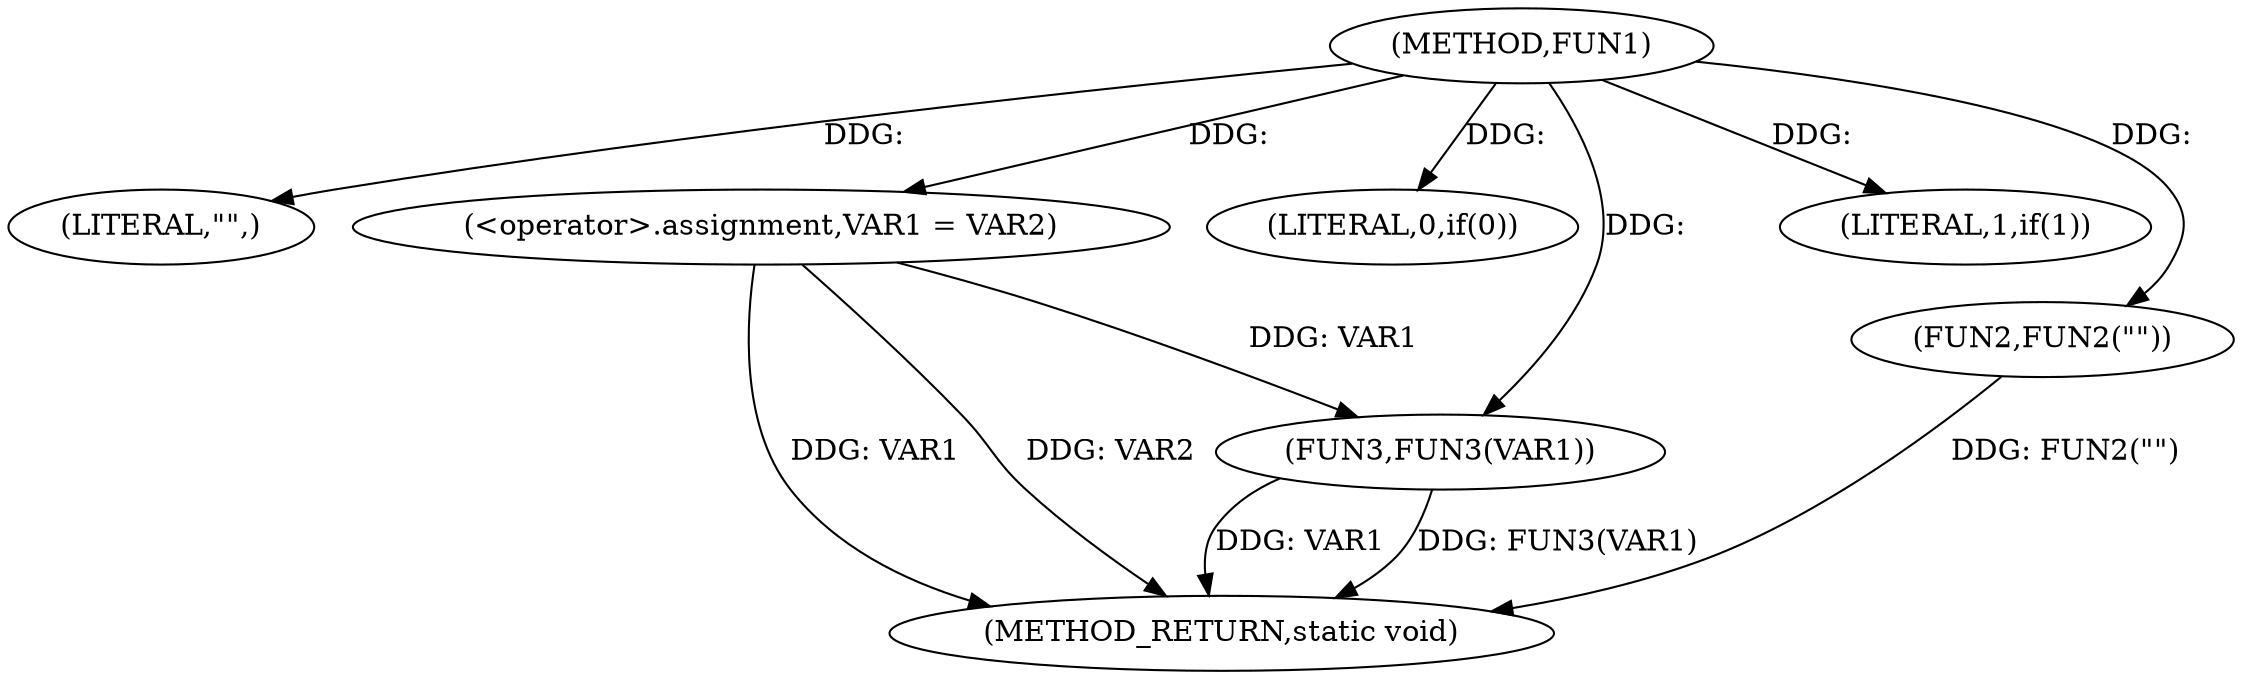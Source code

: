 digraph FUN1 {  
"1000100" [label = "(METHOD,FUN1)" ]
"1000119" [label = "(METHOD_RETURN,static void)" ]
"1000103" [label = "(LITERAL,\"\",)" ]
"1000104" [label = "(<operator>.assignment,VAR1 = VAR2)" ]
"1000108" [label = "(LITERAL,0,if(0))" ]
"1000110" [label = "(FUN2,FUN2(\"\"))" ]
"1000115" [label = "(LITERAL,1,if(1))" ]
"1000117" [label = "(FUN3,FUN3(VAR1))" ]
  "1000117" -> "1000119"  [ label = "DDG: FUN3(VAR1)"] 
  "1000104" -> "1000119"  [ label = "DDG: VAR1"] 
  "1000117" -> "1000119"  [ label = "DDG: VAR1"] 
  "1000110" -> "1000119"  [ label = "DDG: FUN2(\"\")"] 
  "1000104" -> "1000119"  [ label = "DDG: VAR2"] 
  "1000100" -> "1000103"  [ label = "DDG: "] 
  "1000100" -> "1000104"  [ label = "DDG: "] 
  "1000100" -> "1000108"  [ label = "DDG: "] 
  "1000100" -> "1000110"  [ label = "DDG: "] 
  "1000100" -> "1000115"  [ label = "DDG: "] 
  "1000104" -> "1000117"  [ label = "DDG: VAR1"] 
  "1000100" -> "1000117"  [ label = "DDG: "] 
}
